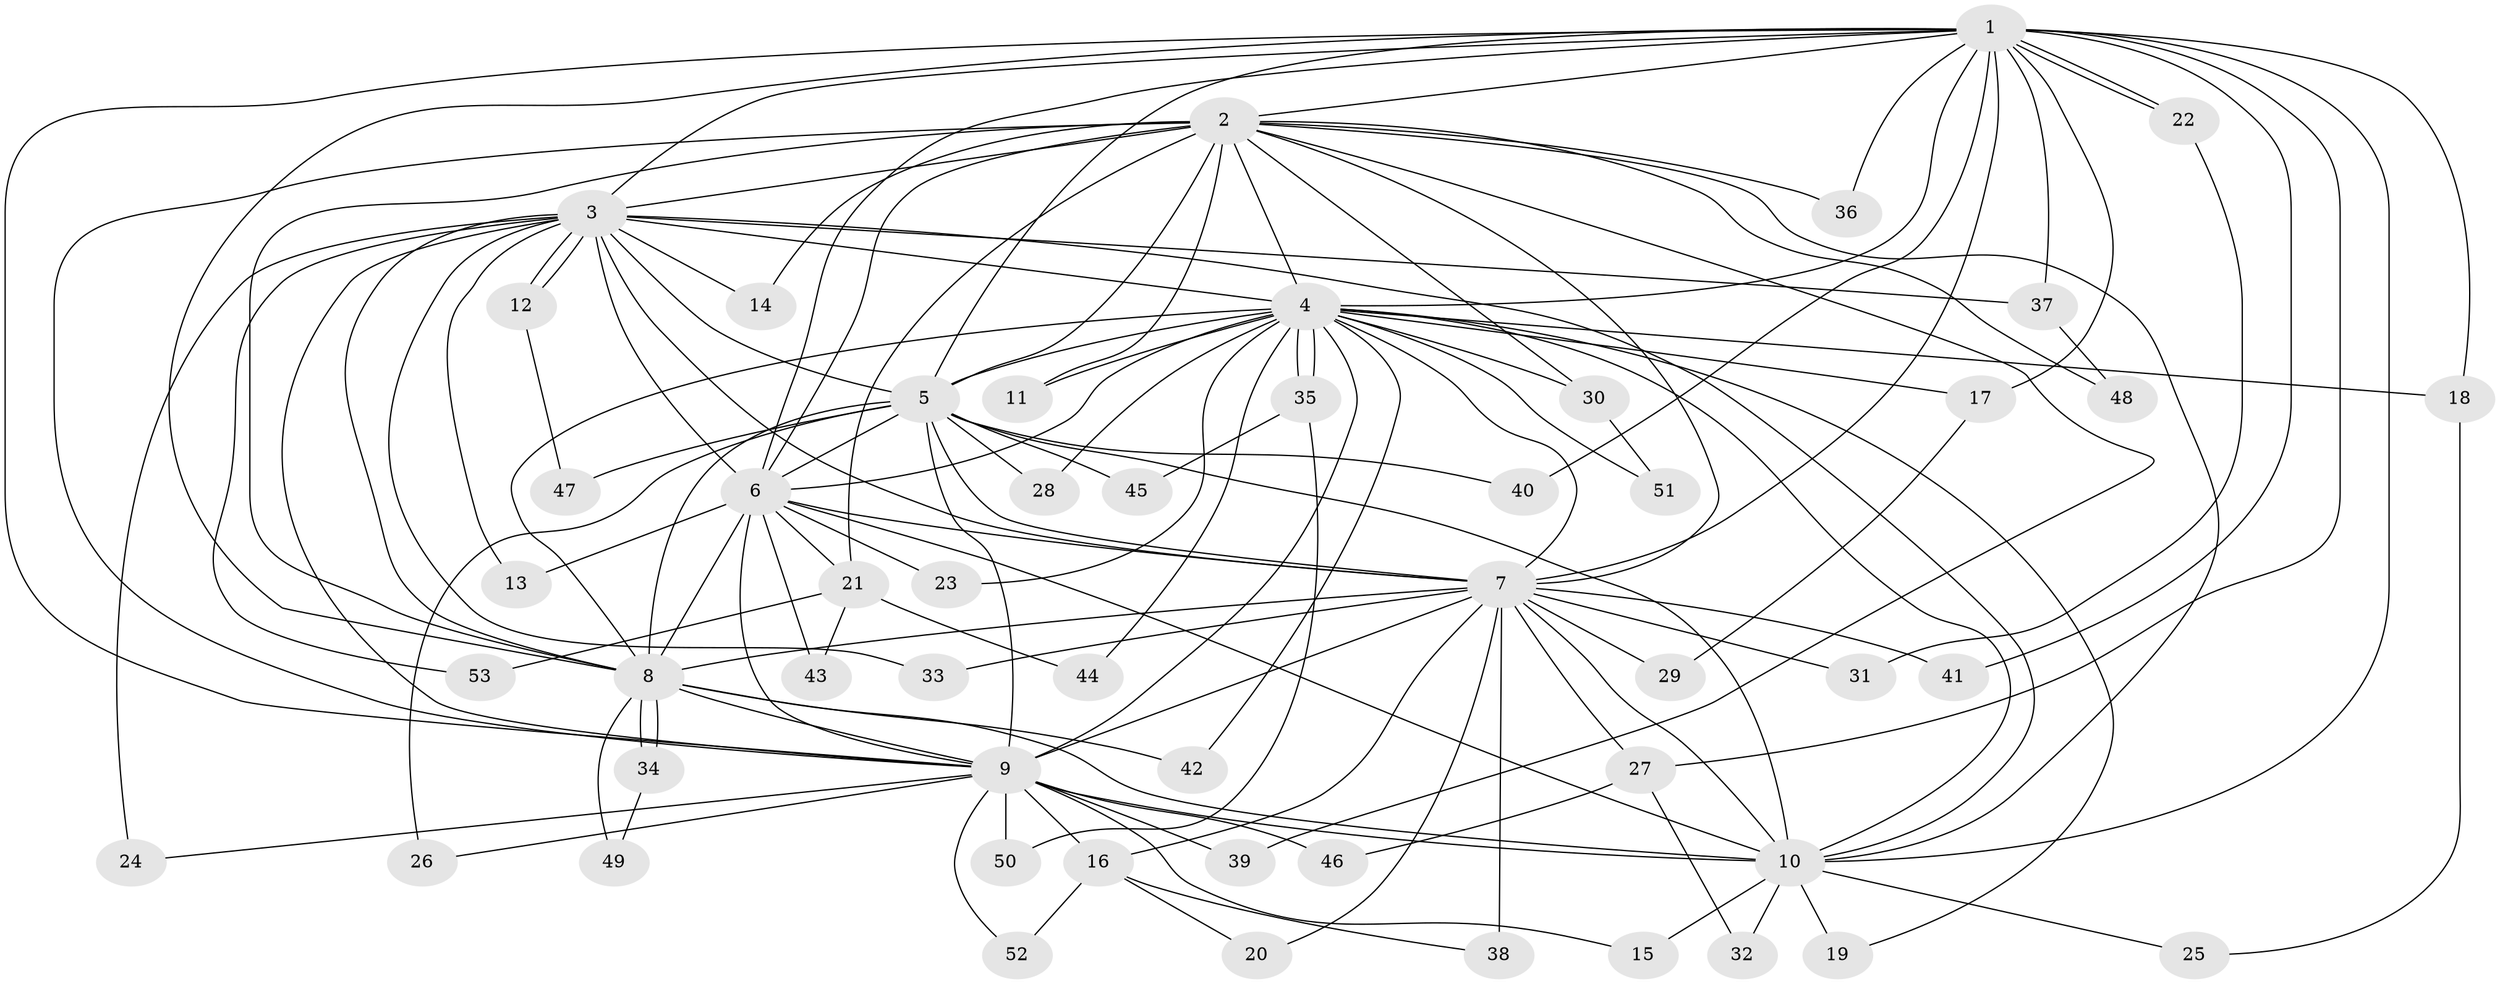 // coarse degree distribution, {1: 0.7333333333333333, 2: 0.06666666666666667, 8: 0.06666666666666667, 4: 0.06666666666666667, 7: 0.06666666666666667}
// Generated by graph-tools (version 1.1) at 2025/47/03/04/25 21:47:35]
// undirected, 53 vertices, 131 edges
graph export_dot {
graph [start="1"]
  node [color=gray90,style=filled];
  1;
  2;
  3;
  4;
  5;
  6;
  7;
  8;
  9;
  10;
  11;
  12;
  13;
  14;
  15;
  16;
  17;
  18;
  19;
  20;
  21;
  22;
  23;
  24;
  25;
  26;
  27;
  28;
  29;
  30;
  31;
  32;
  33;
  34;
  35;
  36;
  37;
  38;
  39;
  40;
  41;
  42;
  43;
  44;
  45;
  46;
  47;
  48;
  49;
  50;
  51;
  52;
  53;
  1 -- 2;
  1 -- 3;
  1 -- 4;
  1 -- 5;
  1 -- 6;
  1 -- 7;
  1 -- 8;
  1 -- 9;
  1 -- 10;
  1 -- 17;
  1 -- 18;
  1 -- 22;
  1 -- 22;
  1 -- 27;
  1 -- 36;
  1 -- 37;
  1 -- 40;
  1 -- 41;
  2 -- 3;
  2 -- 4;
  2 -- 5;
  2 -- 6;
  2 -- 7;
  2 -- 8;
  2 -- 9;
  2 -- 10;
  2 -- 11;
  2 -- 14;
  2 -- 21;
  2 -- 30;
  2 -- 36;
  2 -- 39;
  2 -- 48;
  3 -- 4;
  3 -- 5;
  3 -- 6;
  3 -- 7;
  3 -- 8;
  3 -- 9;
  3 -- 10;
  3 -- 12;
  3 -- 12;
  3 -- 13;
  3 -- 14;
  3 -- 24;
  3 -- 33;
  3 -- 37;
  3 -- 53;
  4 -- 5;
  4 -- 6;
  4 -- 7;
  4 -- 8;
  4 -- 9;
  4 -- 10;
  4 -- 11;
  4 -- 17;
  4 -- 18;
  4 -- 19;
  4 -- 23;
  4 -- 28;
  4 -- 30;
  4 -- 35;
  4 -- 35;
  4 -- 42;
  4 -- 44;
  4 -- 51;
  5 -- 6;
  5 -- 7;
  5 -- 8;
  5 -- 9;
  5 -- 10;
  5 -- 26;
  5 -- 28;
  5 -- 40;
  5 -- 45;
  5 -- 47;
  6 -- 7;
  6 -- 8;
  6 -- 9;
  6 -- 10;
  6 -- 13;
  6 -- 21;
  6 -- 23;
  6 -- 43;
  7 -- 8;
  7 -- 9;
  7 -- 10;
  7 -- 16;
  7 -- 20;
  7 -- 27;
  7 -- 29;
  7 -- 31;
  7 -- 33;
  7 -- 38;
  7 -- 41;
  8 -- 9;
  8 -- 10;
  8 -- 34;
  8 -- 34;
  8 -- 42;
  8 -- 49;
  9 -- 10;
  9 -- 15;
  9 -- 16;
  9 -- 24;
  9 -- 26;
  9 -- 39;
  9 -- 46;
  9 -- 50;
  9 -- 52;
  10 -- 15;
  10 -- 19;
  10 -- 25;
  10 -- 32;
  12 -- 47;
  16 -- 20;
  16 -- 38;
  16 -- 52;
  17 -- 29;
  18 -- 25;
  21 -- 43;
  21 -- 44;
  21 -- 53;
  22 -- 31;
  27 -- 32;
  27 -- 46;
  30 -- 51;
  34 -- 49;
  35 -- 45;
  35 -- 50;
  37 -- 48;
}
